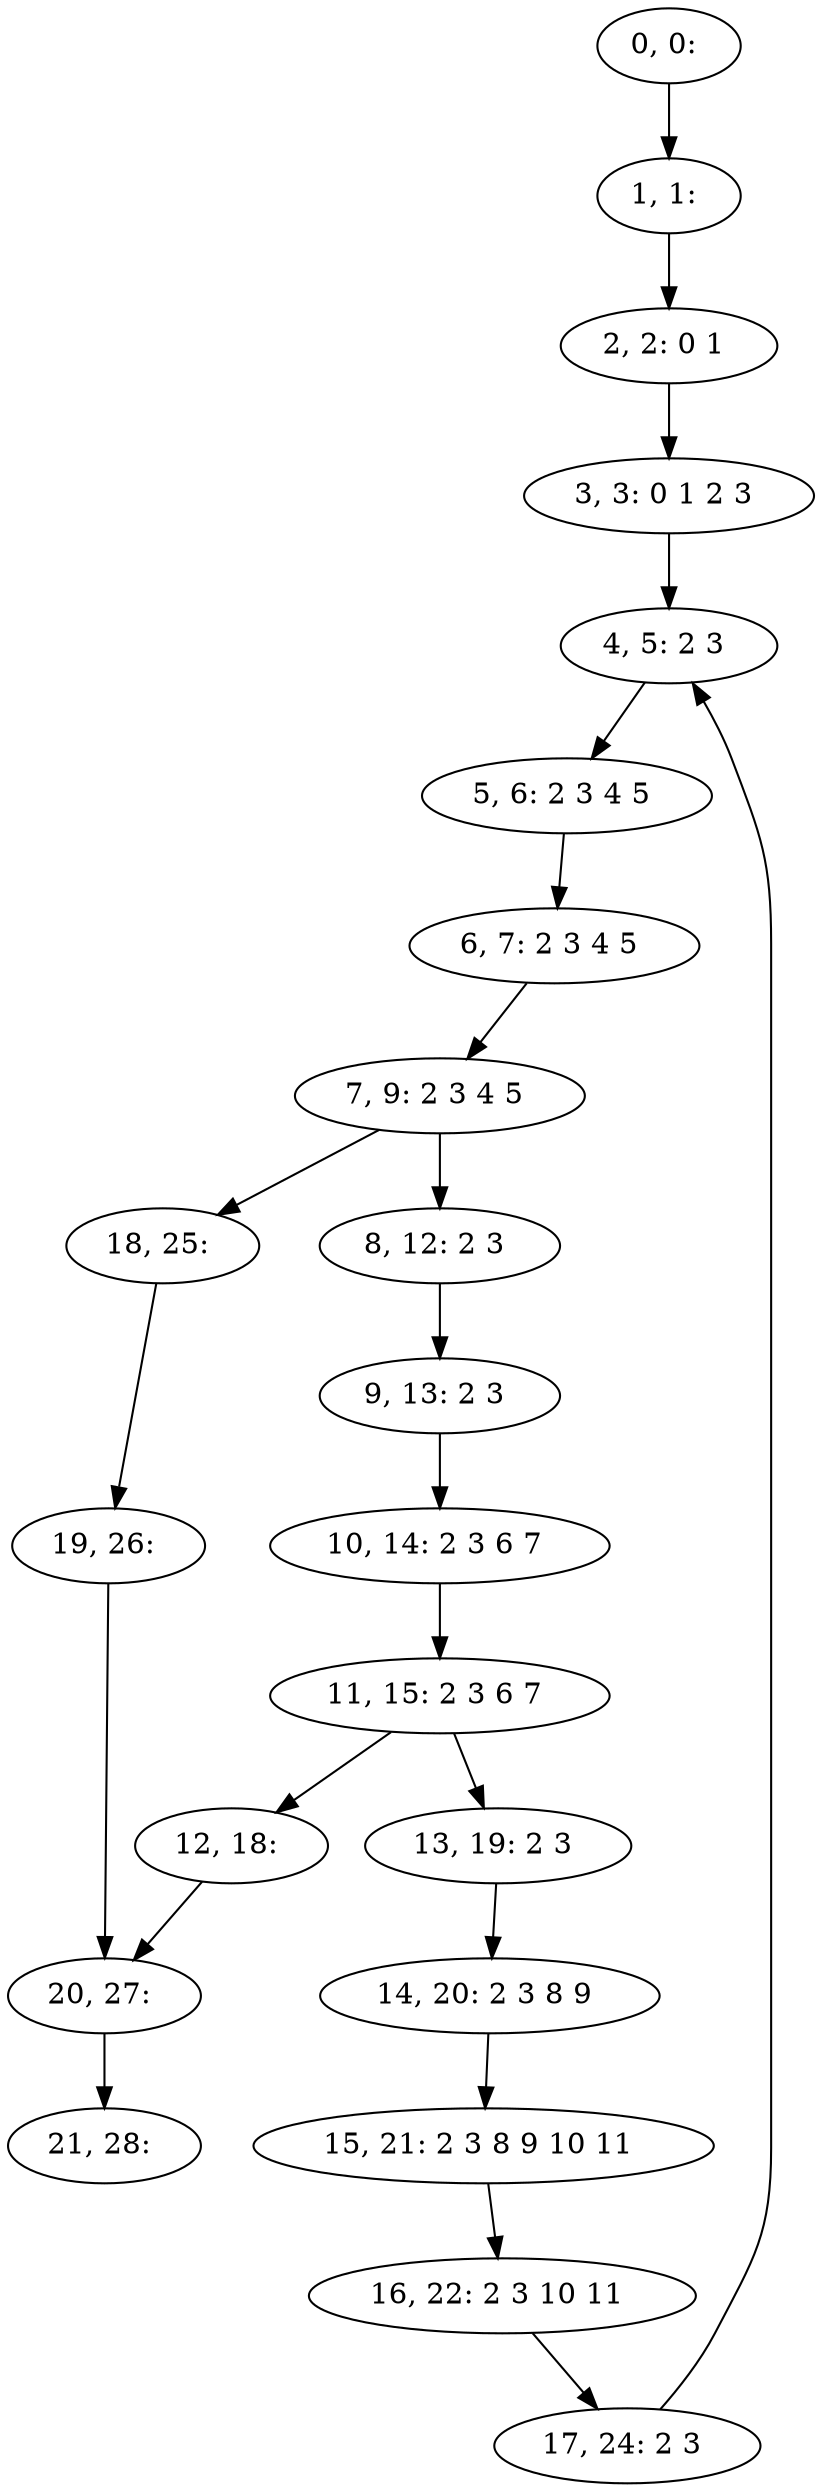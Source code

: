 digraph G {
0[label="0, 0: "];
1[label="1, 1: "];
2[label="2, 2: 0 1 "];
3[label="3, 3: 0 1 2 3 "];
4[label="4, 5: 2 3 "];
5[label="5, 6: 2 3 4 5 "];
6[label="6, 7: 2 3 4 5 "];
7[label="7, 9: 2 3 4 5 "];
8[label="8, 12: 2 3 "];
9[label="9, 13: 2 3 "];
10[label="10, 14: 2 3 6 7 "];
11[label="11, 15: 2 3 6 7 "];
12[label="12, 18: "];
13[label="13, 19: 2 3 "];
14[label="14, 20: 2 3 8 9 "];
15[label="15, 21: 2 3 8 9 10 11 "];
16[label="16, 22: 2 3 10 11 "];
17[label="17, 24: 2 3 "];
18[label="18, 25: "];
19[label="19, 26: "];
20[label="20, 27: "];
21[label="21, 28: "];
0->1 ;
1->2 ;
2->3 ;
3->4 ;
4->5 ;
5->6 ;
6->7 ;
7->8 ;
7->18 ;
8->9 ;
9->10 ;
10->11 ;
11->12 ;
11->13 ;
12->20 ;
13->14 ;
14->15 ;
15->16 ;
16->17 ;
17->4 ;
18->19 ;
19->20 ;
20->21 ;
}
